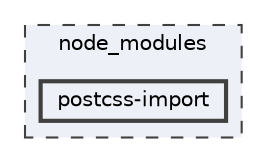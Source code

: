 digraph "node_modules/postcss-import"
{
 // LATEX_PDF_SIZE
  bgcolor="transparent";
  edge [fontname=Helvetica,fontsize=10,labelfontname=Helvetica,labelfontsize=10];
  node [fontname=Helvetica,fontsize=10,shape=box,height=0.2,width=0.4];
  compound=true
  subgraph clusterdir_acd06b18086a0dd2ae699b1e0b775be8 {
    graph [ bgcolor="#edf0f7", pencolor="grey25", label="node_modules", fontname=Helvetica,fontsize=10 style="filled,dashed", URL="dir_acd06b18086a0dd2ae699b1e0b775be8.html",tooltip=""]
  dir_c6c520bf03e7d6abc60290e3a8b08686 [label="postcss-import", fillcolor="#edf0f7", color="grey25", style="filled,bold", URL="dir_c6c520bf03e7d6abc60290e3a8b08686.html",tooltip=""];
  }
}
